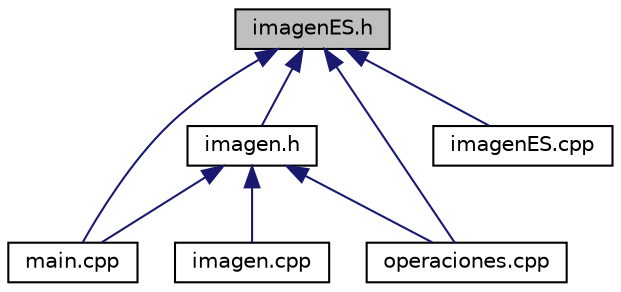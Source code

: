 digraph "imagenES.h"
{
  edge [fontname="Helvetica",fontsize="10",labelfontname="Helvetica",labelfontsize="10"];
  node [fontname="Helvetica",fontsize="10",shape=record];
  Node1 [label="imagenES.h",height=0.2,width=0.4,color="black", fillcolor="grey75", style="filled", fontcolor="black"];
  Node1 -> Node2 [dir="back",color="midnightblue",fontsize="10",style="solid",fontname="Helvetica"];
  Node2 [label="imagen.h",height=0.2,width=0.4,color="black", fillcolor="white", style="filled",URL="$imagen_8h.html"];
  Node2 -> Node3 [dir="back",color="midnightblue",fontsize="10",style="solid",fontname="Helvetica"];
  Node3 [label="imagen.cpp",height=0.2,width=0.4,color="black", fillcolor="white", style="filled",URL="$imagen_8cpp.html"];
  Node2 -> Node4 [dir="back",color="midnightblue",fontsize="10",style="solid",fontname="Helvetica"];
  Node4 [label="main.cpp",height=0.2,width=0.4,color="black", fillcolor="white", style="filled",URL="$main_8cpp.html",tooltip="Fichero que contiene un switch con varias opciones que tratan con imagenes. "];
  Node2 -> Node5 [dir="back",color="midnightblue",fontsize="10",style="solid",fontname="Helvetica"];
  Node5 [label="operaciones.cpp",height=0.2,width=0.4,color="black", fillcolor="white", style="filled",URL="$operaciones_8cpp.html",tooltip="Fichero que contiene las operaciones que se realizan con las imagenes a partir de ficheros..."];
  Node1 -> Node6 [dir="back",color="midnightblue",fontsize="10",style="solid",fontname="Helvetica"];
  Node6 [label="imagenES.cpp",height=0.2,width=0.4,color="black", fillcolor="white", style="filled",URL="$imagenES_8cpp.html",tooltip="Fichero cabecera para la E/S de im�genes. Permite la E/S de archivos de tipo PGM,PPM. "];
  Node1 -> Node4 [dir="back",color="midnightblue",fontsize="10",style="solid",fontname="Helvetica"];
  Node1 -> Node5 [dir="back",color="midnightblue",fontsize="10",style="solid",fontname="Helvetica"];
}
